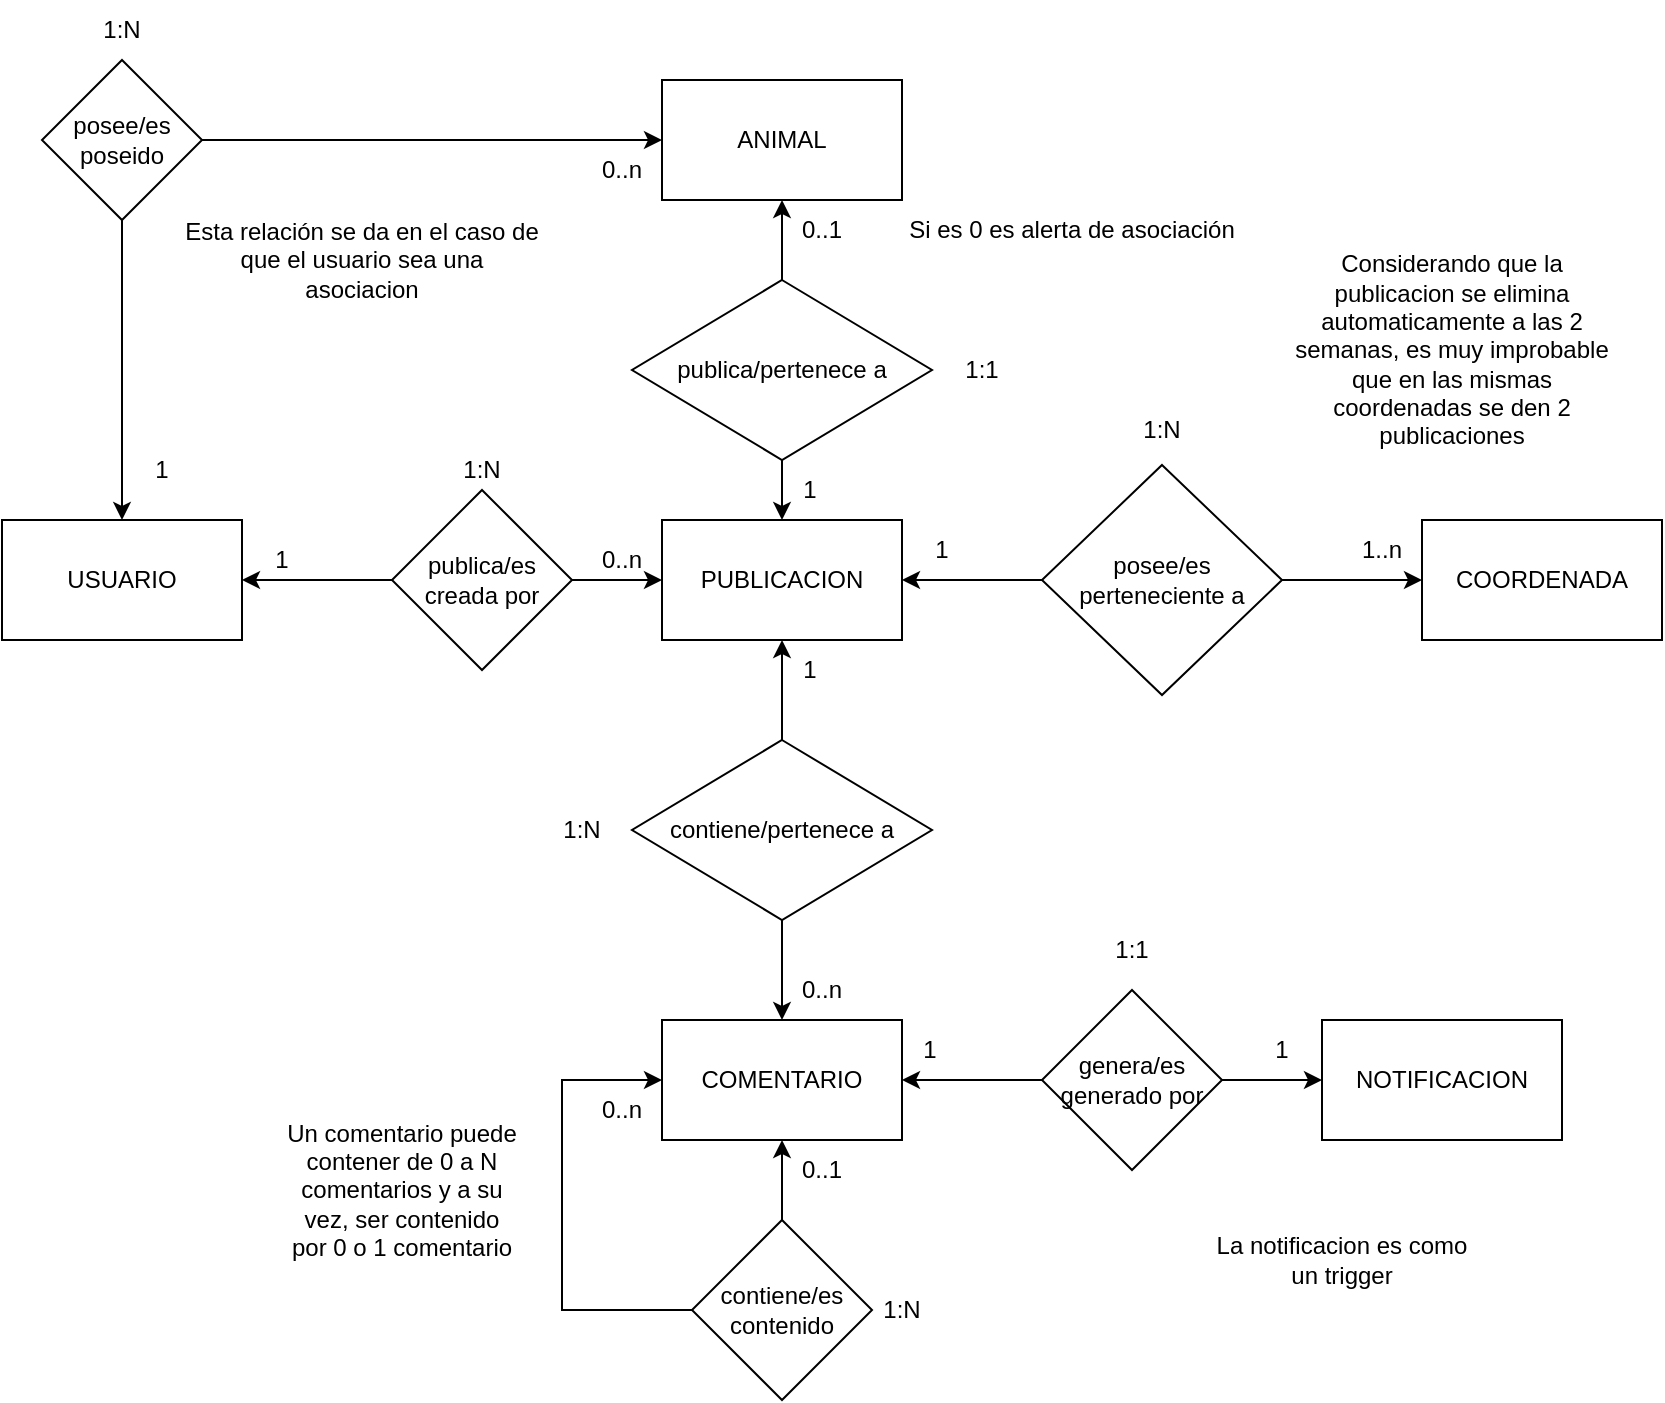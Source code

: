 <mxfile version="20.6.0" type="device"><diagram id="C5RBs43oDa-KdzZeNtuy" name="Page-1"><mxGraphModel dx="1237" dy="664" grid="1" gridSize="10" guides="1" tooltips="1" connect="1" arrows="1" fold="1" page="1" pageScale="1" pageWidth="1169" pageHeight="1654" math="0" shadow="0"><root><mxCell id="WIyWlLk6GJQsqaUBKTNV-0"/><mxCell id="WIyWlLk6GJQsqaUBKTNV-1" parent="WIyWlLk6GJQsqaUBKTNV-0"/><mxCell id="rbBDxUajGRV7bGlJXmy4-5" value="USUARIO" style="rounded=0;whiteSpace=wrap;html=1;" vertex="1" parent="WIyWlLk6GJQsqaUBKTNV-1"><mxGeometry x="170" y="420" width="120" height="60" as="geometry"/></mxCell><mxCell id="rbBDxUajGRV7bGlJXmy4-6" value="PUBLICACION" style="rounded=0;whiteSpace=wrap;html=1;" vertex="1" parent="WIyWlLk6GJQsqaUBKTNV-1"><mxGeometry x="500" y="420" width="120" height="60" as="geometry"/></mxCell><mxCell id="rbBDxUajGRV7bGlJXmy4-7" value="ANIMAL" style="rounded=0;whiteSpace=wrap;html=1;" vertex="1" parent="WIyWlLk6GJQsqaUBKTNV-1"><mxGeometry x="500" y="200" width="120" height="60" as="geometry"/></mxCell><mxCell id="rbBDxUajGRV7bGlJXmy4-8" value="COMENTARIO" style="rounded=0;whiteSpace=wrap;html=1;" vertex="1" parent="WIyWlLk6GJQsqaUBKTNV-1"><mxGeometry x="500" y="670" width="120" height="60" as="geometry"/></mxCell><mxCell id="rbBDxUajGRV7bGlJXmy4-9" value="NOTIFICACION" style="rounded=0;whiteSpace=wrap;html=1;" vertex="1" parent="WIyWlLk6GJQsqaUBKTNV-1"><mxGeometry x="830" y="670" width="120" height="60" as="geometry"/></mxCell><mxCell id="rbBDxUajGRV7bGlJXmy4-10" value="COORDENADA" style="rounded=0;whiteSpace=wrap;html=1;" vertex="1" parent="WIyWlLk6GJQsqaUBKTNV-1"><mxGeometry x="880" y="420" width="120" height="60" as="geometry"/></mxCell><mxCell id="rbBDxUajGRV7bGlJXmy4-14" style="edgeStyle=orthogonalEdgeStyle;rounded=0;orthogonalLoop=1;jettySize=auto;html=1;entryX=1;entryY=0.5;entryDx=0;entryDy=0;" edge="1" parent="WIyWlLk6GJQsqaUBKTNV-1" source="rbBDxUajGRV7bGlJXmy4-12" target="rbBDxUajGRV7bGlJXmy4-5"><mxGeometry relative="1" as="geometry"/></mxCell><mxCell id="rbBDxUajGRV7bGlJXmy4-15" style="edgeStyle=orthogonalEdgeStyle;rounded=0;orthogonalLoop=1;jettySize=auto;html=1;entryX=0;entryY=0.5;entryDx=0;entryDy=0;" edge="1" parent="WIyWlLk6GJQsqaUBKTNV-1" source="rbBDxUajGRV7bGlJXmy4-12" target="rbBDxUajGRV7bGlJXmy4-6"><mxGeometry relative="1" as="geometry"/></mxCell><mxCell id="rbBDxUajGRV7bGlJXmy4-12" value="publica/es creada por" style="rhombus;whiteSpace=wrap;html=1;" vertex="1" parent="WIyWlLk6GJQsqaUBKTNV-1"><mxGeometry x="365" y="405" width="90" height="90" as="geometry"/></mxCell><mxCell id="rbBDxUajGRV7bGlJXmy4-16" value="0..n" style="text;html=1;strokeColor=none;fillColor=none;align=center;verticalAlign=middle;whiteSpace=wrap;rounded=0;" vertex="1" parent="WIyWlLk6GJQsqaUBKTNV-1"><mxGeometry x="450" y="425" width="60" height="30" as="geometry"/></mxCell><mxCell id="rbBDxUajGRV7bGlJXmy4-17" value="1" style="text;html=1;strokeColor=none;fillColor=none;align=center;verticalAlign=middle;whiteSpace=wrap;rounded=0;" vertex="1" parent="WIyWlLk6GJQsqaUBKTNV-1"><mxGeometry x="280" y="425" width="60" height="30" as="geometry"/></mxCell><mxCell id="rbBDxUajGRV7bGlJXmy4-18" value="1:N" style="text;html=1;strokeColor=none;fillColor=none;align=center;verticalAlign=middle;whiteSpace=wrap;rounded=0;" vertex="1" parent="WIyWlLk6GJQsqaUBKTNV-1"><mxGeometry x="380" y="380" width="60" height="30" as="geometry"/></mxCell><mxCell id="rbBDxUajGRV7bGlJXmy4-20" style="edgeStyle=orthogonalEdgeStyle;rounded=0;orthogonalLoop=1;jettySize=auto;html=1;" edge="1" parent="WIyWlLk6GJQsqaUBKTNV-1" source="rbBDxUajGRV7bGlJXmy4-19" target="rbBDxUajGRV7bGlJXmy4-7"><mxGeometry relative="1" as="geometry"/></mxCell><mxCell id="rbBDxUajGRV7bGlJXmy4-21" style="edgeStyle=orthogonalEdgeStyle;rounded=0;orthogonalLoop=1;jettySize=auto;html=1;entryX=0.5;entryY=0;entryDx=0;entryDy=0;" edge="1" parent="WIyWlLk6GJQsqaUBKTNV-1" source="rbBDxUajGRV7bGlJXmy4-19" target="rbBDxUajGRV7bGlJXmy4-6"><mxGeometry relative="1" as="geometry"/></mxCell><mxCell id="rbBDxUajGRV7bGlJXmy4-19" value="publica/pertenece a" style="rhombus;whiteSpace=wrap;html=1;" vertex="1" parent="WIyWlLk6GJQsqaUBKTNV-1"><mxGeometry x="485" y="300" width="150" height="90" as="geometry"/></mxCell><mxCell id="rbBDxUajGRV7bGlJXmy4-22" value="0..1" style="text;html=1;strokeColor=none;fillColor=none;align=center;verticalAlign=middle;whiteSpace=wrap;rounded=0;" vertex="1" parent="WIyWlLk6GJQsqaUBKTNV-1"><mxGeometry x="550" y="260" width="60" height="30" as="geometry"/></mxCell><mxCell id="rbBDxUajGRV7bGlJXmy4-23" value="1" style="text;html=1;strokeColor=none;fillColor=none;align=center;verticalAlign=middle;whiteSpace=wrap;rounded=0;" vertex="1" parent="WIyWlLk6GJQsqaUBKTNV-1"><mxGeometry x="544" y="390" width="60" height="30" as="geometry"/></mxCell><mxCell id="rbBDxUajGRV7bGlJXmy4-24" value="1:1" style="text;html=1;strokeColor=none;fillColor=none;align=center;verticalAlign=middle;whiteSpace=wrap;rounded=0;" vertex="1" parent="WIyWlLk6GJQsqaUBKTNV-1"><mxGeometry x="630" y="330" width="60" height="30" as="geometry"/></mxCell><mxCell id="rbBDxUajGRV7bGlJXmy4-27" style="edgeStyle=orthogonalEdgeStyle;rounded=0;orthogonalLoop=1;jettySize=auto;html=1;entryX=0.5;entryY=1;entryDx=0;entryDy=0;" edge="1" parent="WIyWlLk6GJQsqaUBKTNV-1" source="rbBDxUajGRV7bGlJXmy4-25" target="rbBDxUajGRV7bGlJXmy4-6"><mxGeometry relative="1" as="geometry"/></mxCell><mxCell id="rbBDxUajGRV7bGlJXmy4-28" style="edgeStyle=orthogonalEdgeStyle;rounded=0;orthogonalLoop=1;jettySize=auto;html=1;entryX=0.5;entryY=0;entryDx=0;entryDy=0;" edge="1" parent="WIyWlLk6GJQsqaUBKTNV-1" source="rbBDxUajGRV7bGlJXmy4-25" target="rbBDxUajGRV7bGlJXmy4-8"><mxGeometry relative="1" as="geometry"/></mxCell><mxCell id="rbBDxUajGRV7bGlJXmy4-25" value="contiene/pertenece a" style="rhombus;whiteSpace=wrap;html=1;" vertex="1" parent="WIyWlLk6GJQsqaUBKTNV-1"><mxGeometry x="485" y="530" width="150" height="90" as="geometry"/></mxCell><mxCell id="rbBDxUajGRV7bGlJXmy4-29" value="1:N" style="text;html=1;strokeColor=none;fillColor=none;align=center;verticalAlign=middle;whiteSpace=wrap;rounded=0;" vertex="1" parent="WIyWlLk6GJQsqaUBKTNV-1"><mxGeometry x="430" y="560" width="60" height="30" as="geometry"/></mxCell><mxCell id="rbBDxUajGRV7bGlJXmy4-30" value="0..n" style="text;html=1;strokeColor=none;fillColor=none;align=center;verticalAlign=middle;whiteSpace=wrap;rounded=0;" vertex="1" parent="WIyWlLk6GJQsqaUBKTNV-1"><mxGeometry x="550" y="640" width="60" height="30" as="geometry"/></mxCell><mxCell id="rbBDxUajGRV7bGlJXmy4-31" value="1" style="text;html=1;strokeColor=none;fillColor=none;align=center;verticalAlign=middle;whiteSpace=wrap;rounded=0;" vertex="1" parent="WIyWlLk6GJQsqaUBKTNV-1"><mxGeometry x="544" y="480" width="60" height="30" as="geometry"/></mxCell><mxCell id="rbBDxUajGRV7bGlJXmy4-32" value="La notificacion es como un trigger&lt;br&gt;" style="text;html=1;strokeColor=none;fillColor=none;align=center;verticalAlign=middle;whiteSpace=wrap;rounded=0;" vertex="1" parent="WIyWlLk6GJQsqaUBKTNV-1"><mxGeometry x="775" y="770" width="130" height="40" as="geometry"/></mxCell><mxCell id="rbBDxUajGRV7bGlJXmy4-36" style="edgeStyle=orthogonalEdgeStyle;rounded=0;orthogonalLoop=1;jettySize=auto;html=1;entryX=0;entryY=0.5;entryDx=0;entryDy=0;" edge="1" parent="WIyWlLk6GJQsqaUBKTNV-1" source="rbBDxUajGRV7bGlJXmy4-33" target="rbBDxUajGRV7bGlJXmy4-9"><mxGeometry relative="1" as="geometry"/></mxCell><mxCell id="rbBDxUajGRV7bGlJXmy4-37" style="edgeStyle=orthogonalEdgeStyle;rounded=0;orthogonalLoop=1;jettySize=auto;html=1;entryX=1;entryY=0.5;entryDx=0;entryDy=0;" edge="1" parent="WIyWlLk6GJQsqaUBKTNV-1" source="rbBDxUajGRV7bGlJXmy4-33" target="rbBDxUajGRV7bGlJXmy4-8"><mxGeometry relative="1" as="geometry"/></mxCell><mxCell id="rbBDxUajGRV7bGlJXmy4-33" value="genera/es generado por" style="rhombus;whiteSpace=wrap;html=1;" vertex="1" parent="WIyWlLk6GJQsqaUBKTNV-1"><mxGeometry x="690" y="655" width="90" height="90" as="geometry"/></mxCell><mxCell id="rbBDxUajGRV7bGlJXmy4-34" value="1:1" style="text;html=1;strokeColor=none;fillColor=none;align=center;verticalAlign=middle;whiteSpace=wrap;rounded=0;" vertex="1" parent="WIyWlLk6GJQsqaUBKTNV-1"><mxGeometry x="705" y="620" width="60" height="30" as="geometry"/></mxCell><mxCell id="rbBDxUajGRV7bGlJXmy4-35" value="1" style="text;html=1;strokeColor=none;fillColor=none;align=center;verticalAlign=middle;whiteSpace=wrap;rounded=0;" vertex="1" parent="WIyWlLk6GJQsqaUBKTNV-1"><mxGeometry x="780" y="670" width="60" height="30" as="geometry"/></mxCell><mxCell id="rbBDxUajGRV7bGlJXmy4-38" value="1" style="text;html=1;strokeColor=none;fillColor=none;align=center;verticalAlign=middle;whiteSpace=wrap;rounded=0;" vertex="1" parent="WIyWlLk6GJQsqaUBKTNV-1"><mxGeometry x="604" y="670" width="60" height="30" as="geometry"/></mxCell><mxCell id="rbBDxUajGRV7bGlJXmy4-45" style="edgeStyle=orthogonalEdgeStyle;rounded=0;orthogonalLoop=1;jettySize=auto;html=1;entryX=0.5;entryY=1;entryDx=0;entryDy=0;" edge="1" parent="WIyWlLk6GJQsqaUBKTNV-1" source="rbBDxUajGRV7bGlJXmy4-44" target="rbBDxUajGRV7bGlJXmy4-8"><mxGeometry relative="1" as="geometry"/></mxCell><mxCell id="rbBDxUajGRV7bGlJXmy4-44" value="contiene/es contenido" style="rhombus;whiteSpace=wrap;html=1;" vertex="1" parent="WIyWlLk6GJQsqaUBKTNV-1"><mxGeometry x="515" y="770" width="90" height="90" as="geometry"/></mxCell><mxCell id="rbBDxUajGRV7bGlJXmy4-50" value="" style="endArrow=classic;html=1;rounded=0;exitX=0;exitY=0.5;exitDx=0;exitDy=0;entryX=0;entryY=0.5;entryDx=0;entryDy=0;" edge="1" parent="WIyWlLk6GJQsqaUBKTNV-1" source="rbBDxUajGRV7bGlJXmy4-44" target="rbBDxUajGRV7bGlJXmy4-8"><mxGeometry width="50" height="50" relative="1" as="geometry"><mxPoint x="700" y="680" as="sourcePoint"/><mxPoint x="750" y="630" as="targetPoint"/><Array as="points"><mxPoint x="450" y="815"/><mxPoint x="450" y="700"/></Array></mxGeometry></mxCell><mxCell id="rbBDxUajGRV7bGlJXmy4-51" value="1:N" style="text;html=1;strokeColor=none;fillColor=none;align=center;verticalAlign=middle;whiteSpace=wrap;rounded=0;" vertex="1" parent="WIyWlLk6GJQsqaUBKTNV-1"><mxGeometry x="590" y="800" width="60" height="30" as="geometry"/></mxCell><mxCell id="rbBDxUajGRV7bGlJXmy4-52" value="0..n" style="text;html=1;strokeColor=none;fillColor=none;align=center;verticalAlign=middle;whiteSpace=wrap;rounded=0;" vertex="1" parent="WIyWlLk6GJQsqaUBKTNV-1"><mxGeometry x="450" y="700" width="60" height="30" as="geometry"/></mxCell><mxCell id="rbBDxUajGRV7bGlJXmy4-53" value="Un comentario puede contener de 0 a N comentarios y a su vez, ser contenido por 0 o 1 comentario" style="text;html=1;strokeColor=none;fillColor=none;align=center;verticalAlign=middle;whiteSpace=wrap;rounded=0;" vertex="1" parent="WIyWlLk6GJQsqaUBKTNV-1"><mxGeometry x="310" y="700" width="120" height="110" as="geometry"/></mxCell><mxCell id="rbBDxUajGRV7bGlJXmy4-54" value="0..1" style="text;html=1;strokeColor=none;fillColor=none;align=center;verticalAlign=middle;whiteSpace=wrap;rounded=0;" vertex="1" parent="WIyWlLk6GJQsqaUBKTNV-1"><mxGeometry x="550" y="730" width="60" height="30" as="geometry"/></mxCell><mxCell id="rbBDxUajGRV7bGlJXmy4-56" style="edgeStyle=orthogonalEdgeStyle;rounded=0;orthogonalLoop=1;jettySize=auto;html=1;" edge="1" parent="WIyWlLk6GJQsqaUBKTNV-1" source="rbBDxUajGRV7bGlJXmy4-55" target="rbBDxUajGRV7bGlJXmy4-6"><mxGeometry relative="1" as="geometry"/></mxCell><mxCell id="rbBDxUajGRV7bGlJXmy4-57" style="edgeStyle=orthogonalEdgeStyle;rounded=0;orthogonalLoop=1;jettySize=auto;html=1;entryX=0;entryY=0.5;entryDx=0;entryDy=0;" edge="1" parent="WIyWlLk6GJQsqaUBKTNV-1" source="rbBDxUajGRV7bGlJXmy4-55" target="rbBDxUajGRV7bGlJXmy4-10"><mxGeometry relative="1" as="geometry"/></mxCell><mxCell id="rbBDxUajGRV7bGlJXmy4-55" value="posee/es perteneciente a" style="rhombus;whiteSpace=wrap;html=1;" vertex="1" parent="WIyWlLk6GJQsqaUBKTNV-1"><mxGeometry x="690" y="392.5" width="120" height="115" as="geometry"/></mxCell><mxCell id="rbBDxUajGRV7bGlJXmy4-60" style="edgeStyle=orthogonalEdgeStyle;rounded=0;orthogonalLoop=1;jettySize=auto;html=1;" edge="1" parent="WIyWlLk6GJQsqaUBKTNV-1" source="rbBDxUajGRV7bGlJXmy4-58" target="rbBDxUajGRV7bGlJXmy4-7"><mxGeometry relative="1" as="geometry"/></mxCell><mxCell id="rbBDxUajGRV7bGlJXmy4-61" style="edgeStyle=orthogonalEdgeStyle;rounded=0;orthogonalLoop=1;jettySize=auto;html=1;" edge="1" parent="WIyWlLk6GJQsqaUBKTNV-1" source="rbBDxUajGRV7bGlJXmy4-58" target="rbBDxUajGRV7bGlJXmy4-5"><mxGeometry relative="1" as="geometry"/></mxCell><mxCell id="rbBDxUajGRV7bGlJXmy4-58" value="posee/es poseido" style="rhombus;whiteSpace=wrap;html=1;rounded=0;" vertex="1" parent="WIyWlLk6GJQsqaUBKTNV-1"><mxGeometry x="190" y="190" width="80" height="80" as="geometry"/></mxCell><mxCell id="rbBDxUajGRV7bGlJXmy4-62" value="1:N" style="text;html=1;strokeColor=none;fillColor=none;align=center;verticalAlign=middle;whiteSpace=wrap;rounded=0;" vertex="1" parent="WIyWlLk6GJQsqaUBKTNV-1"><mxGeometry x="200" y="160" width="60" height="30" as="geometry"/></mxCell><mxCell id="rbBDxUajGRV7bGlJXmy4-63" value="Esta relación se da en el caso de que el usuario sea una asociacion" style="text;html=1;strokeColor=none;fillColor=none;align=center;verticalAlign=middle;whiteSpace=wrap;rounded=0;" vertex="1" parent="WIyWlLk6GJQsqaUBKTNV-1"><mxGeometry x="260" y="250" width="180" height="80" as="geometry"/></mxCell><mxCell id="rbBDxUajGRV7bGlJXmy4-64" value="0..n" style="text;html=1;strokeColor=none;fillColor=none;align=center;verticalAlign=middle;whiteSpace=wrap;rounded=0;" vertex="1" parent="WIyWlLk6GJQsqaUBKTNV-1"><mxGeometry x="450" y="230" width="60" height="30" as="geometry"/></mxCell><mxCell id="rbBDxUajGRV7bGlJXmy4-65" value="1" style="text;html=1;strokeColor=none;fillColor=none;align=center;verticalAlign=middle;whiteSpace=wrap;rounded=0;" vertex="1" parent="WIyWlLk6GJQsqaUBKTNV-1"><mxGeometry x="220" y="380" width="60" height="30" as="geometry"/></mxCell><mxCell id="rbBDxUajGRV7bGlJXmy4-66" value="1:N" style="text;html=1;strokeColor=none;fillColor=none;align=center;verticalAlign=middle;whiteSpace=wrap;rounded=0;" vertex="1" parent="WIyWlLk6GJQsqaUBKTNV-1"><mxGeometry x="720" y="360" width="60" height="30" as="geometry"/></mxCell><mxCell id="rbBDxUajGRV7bGlJXmy4-67" value="1" style="text;html=1;strokeColor=none;fillColor=none;align=center;verticalAlign=middle;whiteSpace=wrap;rounded=0;" vertex="1" parent="WIyWlLk6GJQsqaUBKTNV-1"><mxGeometry x="610" y="420" width="60" height="30" as="geometry"/></mxCell><mxCell id="rbBDxUajGRV7bGlJXmy4-68" value="1..n" style="text;html=1;strokeColor=none;fillColor=none;align=center;verticalAlign=middle;whiteSpace=wrap;rounded=0;" vertex="1" parent="WIyWlLk6GJQsqaUBKTNV-1"><mxGeometry x="830" y="420" width="60" height="30" as="geometry"/></mxCell><mxCell id="rbBDxUajGRV7bGlJXmy4-69" value="Considerando que la publicacion se elimina automaticamente a las 2 semanas, es muy improbable que en las mismas coordenadas se den 2 publicaciones" style="text;html=1;strokeColor=none;fillColor=none;align=center;verticalAlign=middle;whiteSpace=wrap;rounded=0;" vertex="1" parent="WIyWlLk6GJQsqaUBKTNV-1"><mxGeometry x="810" y="280" width="170" height="110" as="geometry"/></mxCell><mxCell id="rbBDxUajGRV7bGlJXmy4-70" value="Si es 0 es alerta de asociación" style="text;html=1;strokeColor=none;fillColor=none;align=center;verticalAlign=middle;whiteSpace=wrap;rounded=0;" vertex="1" parent="WIyWlLk6GJQsqaUBKTNV-1"><mxGeometry x="620" y="250" width="170" height="50" as="geometry"/></mxCell></root></mxGraphModel></diagram></mxfile>